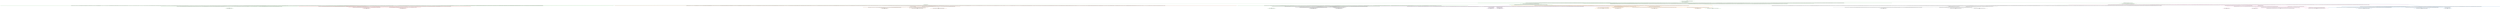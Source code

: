 digraph T {
	{
		rank=same
		69 [penwidth=3,colorscheme=set19,color=3,label="8266;8267;8268;8269;8270;8271;8272;8273;8274;8275_P\nP\n0% 13%"]
		65 [penwidth=3,colorscheme=set19,color=3,label="7025;7026;7027;7028;7029;7030;7031;7032;7033;7034_P\nP\n70% 0%"]
		63 [penwidth=3,colorscheme=set19,color=3,label="7095;7096;7097;7098;7099;7100;7101;7102;7103;7104;7175;7176;7177;7178;7179;7180;7181;7182;7183;7184_P\nP\n30% 87%"]
		60 [penwidth=3,colorscheme=set19,color=2,label="2471;2472;2473;2474;2475;2476;2477;2478;2479;2480;2521;2522;2523;2524;2525;2526;2527;2528;2529;2530_M1\nM1\n14%"]
		58 [penwidth=3,colorscheme=set19,color=2,label="2641;2642;2643;2644;2645;2646;2647;2648;2649;2650;2681;2682;2683;2684;2685;2686;2687;2688;2689;2690_M1\nM1\n25%"]
		56 [penwidth=3,colorscheme=set19,color=2,label="1841;1842;1843;1844;1845;1846;1847;1848;1849;1850_M1\nM1\n60%"]
		53 [penwidth=3,colorscheme=set19,color=8,label="4322;4323;4324;4325;4326;4327;4328;4329;4330;4331_M2\nM2\n29%"]
		50 [penwidth=3,colorscheme=set19,color=8,label="4852;4853;4854;4855;4856;4857;4858;4859;4860;4861_M2\nM2\n17%"]
		47 [penwidth=3,colorscheme=set19,color=8,label="4562;4563;4564;4565;4566;4567;4568;4569;4570;4571;4602;4603;4604;4605;4606;4607;4608;4609;4610;4611;4672;4673;4674;4675;4676;4677;4678;4679;4680;4681;4732;4733;4734;4735;4736;4737;4738;4739;4740;4741;4842;4843;4844;4845;4846;4847;4848;4849;4850;4851_M2\nM2\n12%"]
		45 [penwidth=3,colorscheme=set19,color=8,label="4402;4403;4404;4405;4406;4407;4408;4409;4410;4411;4592;4593;4594;4595;4596;4597;4598;4599;4600;4601;4662;4663;4664;4665;4666;4667;4668;4669;4670;4671_M2\nM2\n42%"]
		42 [penwidth=3,colorscheme=set19,color=9,label="6974;6975;6976;6977;6978;6979;6980;6981;6982;6983_M3\nM3\n42%"]
		40 [penwidth=3,colorscheme=set19,color=9,label="6243;6244;6245;6246;6247;6248;6249;6250;6251;6252;6303;6304;6305;6306;6307;6308;6309;6310;6311;6312_M3\nM3\n23%"]
		38 [penwidth=3,colorscheme=set19,color=9,label="6373;6374;6375;6376;6377;6378;6379;6380;6381;6382;6703;6704;6705;6706;6707;6708;6709;6710;6711;6712_M3\nM3\n35%"]
		35 [penwidth=3,colorscheme=set19,color=7,label="8286;8287;8288;8289;8290;8291;8292;8293;8294;8295_M4\nM4\n44%"]
		33 [penwidth=3,colorscheme=set19,color=7,label="8015;8016;8017;8018;8019;8020;8021;8022;8023;8024;8155;8156;8157;8158;8159;8160;8161;8162;8163;8164_M4\nM4\n43%"]
		31 [penwidth=3,colorscheme=set19,color=7,label="7925;7926;7927;7928;7929;7930;7931;7932;7933;7934;8085;8086;8087;8088;8089;8090;8091;8092;8093;8094_M4\nM4\n13%"]
		27 [penwidth=3,colorscheme=set19,color=5,label="7275;7276;7277;7278;7279;7280;7281;7282;7283;7284;7315;7316;7317;7318;7319;7320;7321;7322;7323;7324_M5\nM5\n34%"]
		25 [penwidth=3,colorscheme=set19,color=5,label="7565;7566;7567;7568;7569;7570;7571;7572;7573;7574_M5\nM5\n27%"]
		22 [penwidth=3,colorscheme=set19,color=5,label="7685;7686;7687;7688;7689;7690;7691;7692;7693;7694_M5\nM5\n13%"]
		20 [penwidth=3,colorscheme=set19,color=5,label="7535;7536;7537;7538;7539;7540;7541;7542;7543;7544_M5\nM5\n27%"]
		18 [penwidth=3,colorscheme=set19,color=4,label="8446;8447;8448;8449;8450;8451;8452;8453;8454;8455_M6\nM6\n16%"]
		16 [penwidth=3,colorscheme=set19,color=4,label="8556;8557;8558;8559;8560;8561;8562;8563;8564;8565_M6\nM6\n84%"]
		14 [penwidth=3,colorscheme=set19,color=1,label="9276;9277;9278;9279;9280;9281;9282;9283;9284;9285_M7\nM7\n46%"]
		12 [penwidth=3,colorscheme=set19,color=1,label="9266;9267;9268;9269;9270;9271;9272;9273;9274;9275_M7\nM7\n54%"]
		10 [penwidth=3,colorscheme=set19,color=10,label="9336;9337;9338;9339;9340;9341;9342;9343;9344;9345_M8\nM8\n40%"]
		8 [penwidth=3,colorscheme=set19,color=10,label="9126;9127;9128;9129;9130;9131;9132;9133;9134;9135_M8\nM8\n60%"]
	}
	75 [penwidth=3,colorscheme=set19,color=3,label="GL"]
	74 [penwidth=3,colorscheme=set19,color=3,label="0;1;2;3;4;5;6;7;8;9;10;11;12;13;14;15;16;17;18;19;20;21;22;23;24;25;26;27;28;29;30;31;32;33;34;35;36;37;38;39;40"]
	73 [penwidth=3,colorscheme=set19,color=3,label="41;42;43;44;45;46;47;48;49;50;81;82;83;84;85;86;87;88;89;90"]
	72 [penwidth=3,colorscheme=set19,color=3,label="101;102;103;104;105;106;107;108;109;110"]
	71 [penwidth=3,colorscheme=set19,color=3,label="151;152;153;154;155;156;157;158;159;160;191;192;193;194;195;196;197;198;199;200;231;232;233;234;235;236;237;238;239;240;261;262;263;264;265;266;267;268;269;270;301;302;303;304;305;306;307;308;309;310;571;572;573;574;575;576;577;578;579;580;661;662;663;664;665;666;667;668;669;670;711;712;713;714;715;716;717;718;719;720;741;742;743;744;745;746;747;748;749;750;801;802;803;804;805;806;807;808;809;810;841;842;843;844;845;846;847;848;849;850;911;912;913;914;915;916;917;918;919;920;1001;1002;1003;1004;1005;1006;1007;1008;1009;1010;1111;1112;1113;1114;1115;1116;1117;1118;1119;1120;1141;1142;1143;1144;1145;1146;1147;1148;1149;1150;1171;1172;1173;1174;1175;1176;1177;1178;1179;1180;1211;1212;1213;1214;1215;1216;1217;1218;1219;1220;1261;1262;1263;1264;1265;1266;1267;1268;1269;1270;1321;1322;1323;1324;1325;1326;1327;1328;1329;1330;1461;1462;1463;1464;1465;1466;1467;1468;1469;1470;1511;1512;1513;1514;1515;1516;1517;1518;1519;1520;1551;1552;1553;1554;1555;1556;1557;1558;1559;1560;1641;1642;1643;1644;1645;1646;1647;1648;1649;1650;1691;1692;1693;1694;1695;1696;1697;1698;1699;1700;1731;1732;1733;1734;1735;1736;1737;1738;1739;1740;1751;1752;1753;1754;1755;1756;1757;1758;1759;1760;1811;1812;1813;1814;1815;1816;1817;1818;1819;1820;1871;1872;1873;1874;1875;1876;1877;1878;1879;1880;1921;1922;1923;1924;1925;1926;1927;1928;1929;1930;2101;2102;2103;2104;2105;2106;2107;2108;2109;2110;2161;2162;2163;2164;2165;2166;2167;2168;2169;2170;2311;2312;2313;2314;2315;2316;2317;2318;2319;2320;2391;2392;2393;2394;2395;2396;2397;2398;2399;2400;2441;2442;2443;2444;2445;2446;2447;2448;2449;2450;2551;2552;2553;2554;2555;2556;2557;2558;2559;2560;2591;2592;2593;2594;2595;2596;2597;2598;2599;2600;2621;2622;2623;2624;2625;2626;2627;2628;2629;2630;2651;2652;2653;2654;2655;2656;2657;2658;2659;2660;2731;2732;2733;2734;2735;2736;2737;2738;2739;2740;2761;2762;2763;2764;2765;2766;2767;2768;2769;2770;2791;2792;2793;2794;2795;2796;2797;2798;2799;2800;2831;2832;2833;2834;2835;2836;2837;2838;2839;2840;2871;2872;2873;2874;2875;2876;2877;2878;2879;2880;2901;2902;2903;2904;2905;2906;2907;2908;2909;2910;2931;2932;2933;2934;2935;2936;2937;2938;2939;2940;2951;2952;2953;2954;2955;2956;2957;2958;2959;2960;3051;3052;3053;3054;3055;3056;3057;3058;3059;3060;3091;3092;3093;3094;3095;3096;3097;3098;3099;3100;3141;3142;3143;3144;3145;3146;3147;3148;3149;3150;3181;3182;3183;3184;3185;3186;3187;3188;3189;3190;3271;3272;3273;3274;3275;3276;3277;3278;3279;3280;3301;3302;3303;3304;3305;3306;3307;3308;3309;3310;3361;3362;3363;3364;3365;3366;3367;3368;3369;3370;3381;3382;3383;3384;3385;3386;3387;3388;3389;3390;3402;3403;3404;3405;3406;3407;3408;3409;3410;3411;3442;3443;3444;3445;3446;3447;3448;3449;3450;3451;3472;3473;3474;3475;3476;3477;3478;3479;3480;3481;3542;3543;3544;3545;3546;3547;3548;3549;3550;3551;3572;3573;3574;3575;3576;3577;3578;3579;3580;3581;3612;3613;3614;3615;3616;3617;3618;3619;3620;3621;3642;3643;3644;3645;3646;3647;3648;3649;3650;3651;3772;3773;3774;3775;3776;3777;3778;3779;3780;3781;3822;3823;3824;3825;3826;3827;3828;3829;3830;3831;3862;3863;3864;3865;3866;3867;3868;3869;3870;3871;3902;3903;3904;3905;3906;3907;3908;3909;3910;3911;3992;3993;3994;3995;3996;3997;3998;3999;4000;4001;4082;4083;4084;4085;4086;4087;4088;4089;4090;4091;4132;4133;4134;4135;4136;4137;4138;4139;4140;4141;4242;4243;4244;4245;4246;4247;4248;4249;4250;4251;4382;4383;4384;4385;4386;4387;4388;4389;4390;4391;4522;4523;4524;4525;4526;4527;4528;4529;4530;4531;4632;4633;4634;4635;4636;4637;4638;4639;4640;4641;4702;4703;4704;4705;4706;4707;4708;4709;4710;4711;4792;4793;4794;4795;4796;4797;4798;4799;4800;4801;4882;4883;4884;4885;4886;4887;4888;4889;4890;4891;4962;4963;4964;4965;4966;4967;4968;4969;4970;4971;5052;5053;5054;5055;5056;5057;5058;5059;5060;5061;5092;5093;5094;5095;5096;5097;5098;5099;5100;5101;5132;5133;5134;5135;5136;5137;5138;5139;5140;5141;5182;5183;5184;5185;5186;5187;5188;5189;5190;5191;5232;5233;5234;5235;5236;5237;5238;5239;5240;5241;5282;5283;5284;5285;5286;5287;5288;5289;5290;5291;5332;5333;5334;5335;5336;5337;5338;5339;5340;5341;5382;5383;5384;5385;5386;5387;5388;5389;5390;5391;5472;5473;5474;5475;5476;5477;5478;5479;5480;5481;5482;5513;5514;5515;5516;5517;5518;5519;5520;5521;5522;5643;5644;5645;5646;5647;5648;5649;5650;5651;5652;5683;5684;5685;5686;5687;5688;5689;5690;5691;5692"]
	70 [penwidth=3,colorscheme=set19,color=3,label="5793;5794;5795;5796;5797;5798;5799;5800;5801;5802;5893;5894;5895;5896;5897;5898;5899;5900;5901;5902;5983;5984;5985;5986;5987;5988;5989;5990;5991;5992;6153;6154;6155;6156;6157;6158;6159;6160;6161;6162;6473;6474;6475;6476;6477;6478;6479;6480;6481;6482;6563;6564;6565;6566;6567;6568;6569;6570;6571;6572;6813;6814;6815;6816;6817;6818;6819;6820;6821;6822;6883;6884;6885;6886;6887;6888;6889;6890;6891;6892;6964;6965;6966;6967;6968;6969;6970;6971;6972;6973;7105;7106;7107;7108;7109;7110;7111;7112;7113;7114;7195;7196;7197;7198;7199;7200;7201;7202;7203;7204;7335;7336;7337;7338;7339;7340;7341;7342;7343;7344;7645;7646;7647;7648;7649;7650;7651;7652;7653;7654;7715;7716;7717;7718;7719;7720;7721;7722;7723;7724;7765;7766;7767;7768;7769;7770;7771;7772;7773;7774;8075;8076;8077;8078;8079;8080;8081;8082;8083;8084;8135;8136;8137;8138;8139;8140;8141;8142;8143;8144;8195;8196;8197;8198;8199;8200;8201;8202;8203;8204;8205;8266;8267;8268;8269;8270;8271;8272;8273;8274;8275"]
	68 [penwidth=3,colorscheme=set19,color=3,label="121;122;123;124;125;126;127;128;129;130;221;222;223;224;225;226;227;228;229;230;251;252;253;254;255;256;257;258;259;260;291;292;293;294;295;296;297;298;299;300;351;352;353;354;355;356;357;358;359;360;401;402;403;404;405;406;407;408;409;410;431;432;433;434;435;436;437;438;439;440;461;462;463;464;465;466;467;468;469;470;501;502;503;504;505;506;507;508;509;510;531;532;533;534;535;536;537;538;539;540;561;562;563;564;565;566;567;568;569;570;591;592;593;594;595;596;597;598;599;600;651;652;653;654;655;656;657;658;659;660;681;682;683;684;685;686;687;688;689;690;791;792;793;794;795;796;797;798;799;800;831;832;833;834;835;836;837;838;839;840;901;902;903;904;905;906;907;908;909;910;941;942;943;944;945;946;947;948;949;950;971;972;973;974;975;976;977;978;979;980;991;992;993;994;995;996;997;998;999;1000;1051;1052;1053;1054;1055;1056;1057;1058;1059;1060;1101;1102;1103;1104;1105;1106;1107;1108;1109;1110;1131;1132;1133;1134;1135;1136;1137;1138;1139;1140;1251;1252;1253;1254;1255;1256;1257;1258;1259;1260;1371;1372;1373;1374;1375;1376;1377;1378;1379;1380;1411;1412;1413;1414;1415;1416;1417;1418;1419;1420;1451;1452;1453;1454;1455;1456;1457;1458;1459;1460;1501;1502;1503;1504;1505;1506;1507;1508;1509;1510;1541;1542;1543;1544;1545;1546;1547;1548;1549;1550;1571;1572;1573;1574;1575;1576;1577;1578;1579;1580;1611;1612;1613;1614;1615;1616;1617;1618;1619;1620;1631;1632;1633;1634;1635;1636;1637;1638;1639;1640;1701;1702;1703;1704;1705;1706;1707;1708;1709;1710;1781;1782;1783;1784;1785;1786;1787;1788;1789;1790;1901;1902;1903;1904;1905;1906;1907;1908;1909;1910;1941;1942;1943;1944;1945;1946;1947;1948;1949;1950;1991;1992;1993;1994;1995;1996;1997;1998;1999;2000;2041;2042;2043;2044;2045;2046;2047;2048;2049;2050;2111;2112;2113;2114;2115;2116;2117;2118;2119;2120;2251;2252;2253;2254;2255;2256;2257;2258;2259;2260;2411;2412;2413;2414;2415;2416;2417;2418;2419;2420;2451;2452;2453;2454;2455;2456;2457;2458;2459;2460;2571;2572;2573;2574;2575;2576;2577;2578;2579;2580;2631;2632;2633;2634;2635;2636;2637;2638;2639;2640;2671;2672;2673;2674;2675;2676;2677;2678;2679;2680;2711;2712;2713;2714;2715;2716;2717;2718;2719;2720;2741;2742;2743;2744;2745;2746;2747;2748;2749;2750;2751;2752;2753;2754;2755;2756;2757;2758;2759;2760;2811;2812;2813;2814;2815;2816;2817;2818;2819;2820;2851;2852;2853;2854;2855;2856;2857;2858;2859;2860;2881;2882;2883;2884;2885;2886;2887;2888;2889;2890;2921;2922;2923;2924;2925;2926;2927;2928;2929;2930;2971;2972;2973;2974;2975;2976;2977;2978;2979;2980;3031;3032;3033;3034;3035;3036;3037;3038;3039;3040;3041;3042;3043;3044;3045;3046;3047;3048;3049;3050;3081;3082;3083;3084;3085;3086;3087;3088;3089;3090;3131;3132;3133;3134;3135;3136;3137;3138;3139;3140;3261;3262;3263;3264;3265;3266;3267;3268;3269;3270;3291;3292;3293;3294;3295;3296;3297;3298;3299;3300;3351;3352;3353;3354;3355;3356;3357;3358;3359;3360;3371;3372;3373;3374;3375;3376;3377;3378;3379;3380;3391;3392;3393;3394;3395;3396;3397;3398;3399;3400;3401"]
	67 [penwidth=3,colorscheme=set19,color=3,label="3492;3493;3494;3495;3496;3497;3498;3499;3500;3501;3562;3563;3564;3565;3566;3567;3568;3569;3570;3571;3592;3593;3594;3595;3596;3597;3598;3599;3600;3601"]
	66 [penwidth=3,colorscheme=set19,color=3,label="3702;3703;3704;3705;3706;3707;3708;3709;3710;3711;3732;3733;3734;3735;3736;3737;3738;3739;3740;3741;3792;3793;3794;3795;3796;3797;3798;3799;3800;3801;3852;3853;3854;3855;3856;3857;3858;3859;3860;3861;3972;3973;3974;3975;3976;3977;3978;3979;3980;3981;4092;4093;4094;4095;4096;4097;4098;4099;4100;4101;4142;4143;4144;4145;4146;4147;4148;4149;4150;4151;4272;4273;4274;4275;4276;4277;4278;4279;4280;4281;4342;4343;4344;4345;4346;4347;4348;4349;4350;4351;4392;4393;4394;4395;4396;4397;4398;4399;4400;4401;4462;4463;4464;4465;4466;4467;4468;4469;4470;4471;4532;4533;4534;4535;4536;4537;4538;4539;4540;4541;4812;4813;4814;4815;4816;4817;4818;4819;4820;4821;4902;4903;4904;4905;4906;4907;4908;4909;4910;4911;5112;5113;5114;5115;5116;5117;5118;5119;5120;5121;5152;5153;5154;5155;5156;5157;5158;5159;5160;5161;5202;5203;5204;5205;5206;5207;5208;5209;5210;5211;5262;5263;5264;5265;5266;5267;5268;5269;5270;5271;5352;5353;5354;5355;5356;5357;5358;5359;5360;5361;5412;5413;5414;5415;5416;5417;5418;5419;5420;5421;5623;5624;5625;5626;5627;5628;5629;5630;5631;5632;5673;5674;5675;5676;5677;5678;5679;5680;5681;5682;5763;5764;5765;5766;5767;5768;5769;5770;5771;5772;5843;5844;5845;5846;5847;5848;5849;5850;5851;5852;6043;6044;6045;6046;6047;6048;6049;6050;6051;6052;6453;6454;6455;6456;6457;6458;6459;6460;6461;6462;6553;6554;6555;6556;6557;6558;6559;6560;6561;6562;6743;6744;6745;6746;6747;6748;6749;6750;6751;6752;6793;6794;6795;6796;6797;6798;6799;6800;6801;6802;6863;6864;6865;6866;6867;6868;6869;6870;6871;6872;6943;6944;6945;6946;6947;6948;6949;6950;6951;6952;6953;7025;7026;7027;7028;7029;7030;7031;7032;7033;7034"]
	64 [penwidth=3,colorscheme=set19,color=3,label="3552;3553;3554;3555;3556;3557;3558;3559;3560;3561;3692;3693;3694;3695;3696;3697;3698;3699;3700;3701;3722;3723;3724;3725;3726;3727;3728;3729;3730;3731;3842;3843;3844;3845;3846;3847;3848;3849;3850;3851;3922;3923;3924;3925;3926;3927;3928;3929;3930;3931;4192;4193;4194;4195;4196;4197;4198;4199;4200;4201;4262;4263;4264;4265;4266;4267;4268;4269;4270;4271;4452;4453;4454;4455;4456;4457;4458;4459;4460;4461;4582;4583;4584;4585;4586;4587;4588;4589;4590;4591;4642;4643;4644;4645;4646;4647;4648;4649;4650;4651;4722;4723;4724;4725;4726;4727;4728;4729;4730;4731;4892;4893;4894;4895;4896;4897;4898;4899;4900;4901;4982;4983;4984;4985;4986;4987;4988;4989;4990;4991;5102;5103;5104;5105;5106;5107;5108;5109;5110;5111;5252;5253;5254;5255;5256;5257;5258;5259;5260;5261;5292;5293;5294;5295;5296;5297;5298;5299;5300;5301;5342;5343;5344;5345;5346;5347;5348;5349;5350;5351;5432;5433;5434;5435;5436;5437;5438;5439;5440;5441;5452;5453;5454;5455;5456;5457;5458;5459;5460;5461;5493;5494;5495;5496;5497;5498;5499;5500;5501;5502;5563;5564;5565;5566;5567;5568;5569;5570;5571;5572;5603;5604;5605;5606;5607;5608;5609;5610;5611;5612;5783;5784;5785;5786;5787;5788;5789;5790;5791;5792;5943;5944;5945;5946;5947;5948;5949;5950;5951;5952;6073;6074;6075;6076;6077;6078;6079;6080;6081;6082;6273;6274;6275;6276;6277;6278;6279;6280;6281;6282;6533;6534;6535;6536;6537;6538;6539;6540;6541;6542;6683;6684;6685;6686;6687;6688;6689;6690;6691;6692;6873;6874;6875;6876;6877;6878;6879;6880;6881;6882;7014;7015;7016;7017;7018;7019;7020;7021;7022;7023;7024;7095;7096;7097;7098;7099;7100;7101;7102;7103;7104;7175;7176;7177;7178;7179;7180;7181;7182;7183;7184"]
	62 [penwidth=3,colorscheme=set19,color=3,label="51;52;53;54;55;56;57;58;59;60;61;62;63;64;65;66;67;68;69;70;71;72;73;74;75;76;77;78;79;80"]
	61 [penwidth=3,colorscheme=set19,color=2,label="1711;1712;1713;1714;1715;1716;1717;1718;1719;1720;1771;1772;1773;1774;1775;1776;1777;1778;1779;1780;1801;1802;1803;1804;1805;1806;1807;1808;1809;1810;1861;1862;1863;1864;1865;1866;1867;1868;1869;1870;2071;2072;2073;2074;2075;2076;2077;2078;2079;2080;2191;2192;2193;2194;2195;2196;2197;2198;2199;2200;2361;2362;2363;2364;2365;2366;2367;2368;2369;2370;2421;2422;2423;2424;2425;2426;2427;2428;2429;2430;2471;2472;2473;2474;2475;2476;2477;2478;2479;2480;2521;2522;2523;2524;2525;2526;2527;2528;2529;2530"]
	59 [penwidth=3,colorscheme=set19,color=2,label="1741;1742;1743;1744;1745;1746;1747;1748;1749;1750;1791;1792;1793;1794;1795;1796;1797;1798;1799;1800;2061;2062;2063;2064;2065;2066;2067;2068;2069;2070;2171;2172;2173;2174;2175;2176;2177;2178;2179;2180;2641;2642;2643;2644;2645;2646;2647;2648;2649;2650;2681;2682;2683;2684;2685;2686;2687;2688;2689;2690"]
	57 [penwidth=3,colorscheme=set19,color=2,label="1841;1842;1843;1844;1845;1846;1847;1848;1849;1850"]
	55 [penwidth=3,colorscheme=set19,color=3,label="111;112;113;114;115;116;117;118;119;120;181;182;183;184;185;186;187;188;189;190;241;242;243;244;245;246;247;248;249;250"]
	54 [penwidth=3,colorscheme=set19,color=8,label="3892;3893;3894;3895;3896;3897;3898;3899;3900;3901;3942;3943;3944;3945;3946;3947;3948;3949;3950;3951;4062;4063;4064;4065;4066;4067;4068;4069;4070;4071;4122;4123;4124;4125;4126;4127;4128;4129;4130;4131;4322;4323;4324;4325;4326;4327;4328;4329;4330;4331"]
	52 [penwidth=3,colorscheme=set19,color=8,label="3932;3933;3934;3935;3936;3937;3938;3939;3940;3941"]
	51 [penwidth=3,colorscheme=set19,color=8,label="4052;4053;4054;4055;4056;4057;4058;4059;4060;4061;4112;4113;4114;4115;4116;4117;4118;4119;4120;4121;4222;4223;4224;4225;4226;4227;4228;4229;4230;4231;4312;4313;4314;4315;4316;4317;4318;4319;4320;4321;4372;4373;4374;4375;4376;4377;4378;4379;4380;4381;4432;4433;4434;4435;4436;4437;4438;4439;4440;4441;4682;4683;4684;4685;4686;4687;4688;4689;4690;4691;4852;4853;4854;4855;4856;4857;4858;4859;4860;4861"]
	49 [penwidth=3,colorscheme=set19,color=8,label="4162;4163;4164;4165;4166;4167;4168;4169;4170;4171;4202;4203;4204;4205;4206;4207;4208;4209;4210;4211;4282;4283;4284;4285;4286;4287;4288;4289;4290;4291"]
	48 [penwidth=3,colorscheme=set19,color=8,label="4352;4353;4354;4355;4356;4357;4358;4359;4360;4361;4482;4483;4484;4485;4486;4487;4488;4489;4490;4491;4562;4563;4564;4565;4566;4567;4568;4569;4570;4571;4602;4603;4604;4605;4606;4607;4608;4609;4610;4611;4672;4673;4674;4675;4676;4677;4678;4679;4680;4681;4732;4733;4734;4735;4736;4737;4738;4739;4740;4741;4842;4843;4844;4845;4846;4847;4848;4849;4850;4851"]
	46 [penwidth=3,colorscheme=set19,color=8,label="4402;4403;4404;4405;4406;4407;4408;4409;4410;4411;4592;4593;4594;4595;4596;4597;4598;4599;4600;4601;4662;4663;4664;4665;4666;4667;4668;4669;4670;4671"]
	44 [penwidth=3,colorscheme=set19,color=9,label="5653;5654;5655;5656;5657;5658;5659;5660;5661;5662;5703;5704;5705;5706;5707;5708;5709;5710;5711;5712"]
	43 [penwidth=3,colorscheme=set19,color=9,label="5733;5734;5735;5736;5737;5738;5739;5740;5741;5742;5813;5814;5815;5816;5817;5818;5819;5820;5821;5822;5883;5884;5885;5886;5887;5888;5889;5890;5891;5892;5923;5924;5925;5926;5927;5928;5929;5930;5931;5932;6013;6014;6015;6016;6017;6018;6019;6020;6021;6022;6133;6134;6135;6136;6137;6138;6139;6140;6141;6142;6193;6194;6195;6196;6197;6198;6199;6200;6201;6202;6323;6324;6325;6326;6327;6328;6329;6330;6331;6332;6423;6424;6425;6426;6427;6428;6429;6430;6431;6432;6523;6524;6525;6526;6527;6528;6529;6530;6531;6532;6773;6774;6775;6776;6777;6778;6779;6780;6781;6782;6823;6824;6825;6826;6827;6828;6829;6830;6831;6832;6893;6894;6895;6896;6897;6898;6899;6900;6901;6902;6974;6975;6976;6977;6978;6979;6980;6981;6982;6983"]
	41 [penwidth=3,colorscheme=set19,color=9,label="5803;5804;5805;5806;5807;5808;5809;5810;5811;5812;5863;5864;5865;5866;5867;5868;5869;5870;5871;5872;5903;5904;5905;5906;5907;5908;5909;5910;5911;5912;5993;5994;5995;5996;5997;5998;5999;6000;6001;6002;6243;6244;6245;6246;6247;6248;6249;6250;6251;6252;6303;6304;6305;6306;6307;6308;6309;6310;6311;6312"]
	39 [penwidth=3,colorscheme=set19,color=9,label="5693;5694;5695;5696;5697;5698;5699;5700;5701;5702;6103;6104;6105;6106;6107;6108;6109;6110;6111;6112;6163;6164;6165;6166;6167;6168;6169;6170;6171;6172;6373;6374;6375;6376;6377;6378;6379;6380;6381;6382;6703;6704;6705;6706;6707;6708;6709;6710;6711;6712"]
	37 [penwidth=3,colorscheme=set19,color=7,label="7515;7516;7517;7518;7519;7520;7521;7522;7523;7524"]
	36 [penwidth=3,colorscheme=set19,color=7,label="7665;7666;7667;7668;7669;7670;7671;7672;7673;7674;7795;7796;7797;7798;7799;7800;7801;7802;7803;7804;8035;8036;8037;8038;8039;8040;8041;8042;8043;8044;8175;8176;8177;8178;8179;8180;8181;8182;8183;8184;8216;8217;8218;8219;8220;8221;8222;8223;8224;8225;8286;8287;8288;8289;8290;8291;8292;8293;8294;8295"]
	34 [penwidth=3,colorscheme=set19,color=7,label="7865;7866;7867;7868;7869;7870;7871;7872;7873;7874;8015;8016;8017;8018;8019;8020;8021;8022;8023;8024;8155;8156;8157;8158;8159;8160;8161;8162;8163;8164"]
	32 [penwidth=3,colorscheme=set19,color=7,label="7585;7586;7587;7588;7589;7590;7591;7592;7593;7594;7655;7656;7657;7658;7659;7660;7661;7662;7663;7664;7725;7726;7727;7728;7729;7730;7731;7732;7733;7734;7775;7776;7777;7778;7779;7780;7781;7782;7783;7784;7925;7926;7927;7928;7929;7930;7931;7932;7933;7934;8085;8086;8087;8088;8089;8090;8091;8092;8093;8094"]
	30 [penwidth=3,colorscheme=set19,color=3,label="3632;3633;3634;3635;3636;3637;3638;3639;3640;3641;3742;3743;3744;3745;3746;3747;3748;3749;3750;3751;3802;3803;3804;3805;3806;3807;3808;3809;3810;3811;3882;3883;3884;3885;3886;3887;3888;3889;3890;3891;3982;3983;3984;3985;3986;3987;3988;3989;3990;3991;4022;4023;4024;4025;4026;4027;4028;4029;4030;4031"]
	29 [penwidth=3,colorscheme=set19,color=5,label="6843;6844;6845;6846;6847;6848;6849;6850;6851;6852;6923;6924;6925;6926;6927;6928;6929;6930;6931;6932;6994;6995;6996;6997;6998;6999;7000;7001;7002;7003;7065;7066;7067;7068;7069;7070;7071;7072;7073;7074"]
	28 [penwidth=3,colorscheme=set19,color=5,label="7275;7276;7277;7278;7279;7280;7281;7282;7283;7284;7315;7316;7317;7318;7319;7320;7321;7322;7323;7324"]
	26 [penwidth=3,colorscheme=set19,color=5,label="7395;7396;7397;7398;7399;7400;7401;7402;7403;7404;7565;7566;7567;7568;7569;7570;7571;7572;7573;7574"]
	24 [penwidth=3,colorscheme=set19,color=5,label="6913;6914;6915;6916;6917;6918;6919;6920;6921;6922;6984;6985;6986;6987;6988;6989;6990;6991;6992;6993"]
	23 [penwidth=3,colorscheme=set19,color=5,label="7045;7046;7047;7048;7049;7050;7051;7052;7053;7054;7125;7126;7127;7128;7129;7130;7131;7132;7133;7134;7285;7286;7287;7288;7289;7290;7291;7292;7293;7294;7365;7366;7367;7368;7369;7370;7371;7372;7373;7374;7495;7496;7497;7498;7499;7500;7501;7502;7503;7504;7545;7546;7547;7548;7549;7550;7551;7552;7553;7554;7595;7596;7597;7598;7599;7600;7601;7602;7603;7604;7685;7686;7687;7688;7689;7690;7691;7692;7693;7694"]
	21 [penwidth=3,colorscheme=set19,color=5,label="7245;7246;7247;7248;7249;7250;7251;7252;7253;7254;7355;7356;7357;7358;7359;7360;7361;7362;7363;7364;7445;7446;7447;7448;7449;7450;7451;7452;7453;7454;7535;7536;7537;7538;7539;7540;7541;7542;7543;7544"]
	19 [penwidth=3,colorscheme=set19,color=4,label="8446;8447;8448;8449;8450;8451;8452;8453;8454;8455"]
	17 [penwidth=3,colorscheme=set19,color=4,label="8556;8557;8558;8559;8560;8561;8562;8563;8564;8565"]
	15 [penwidth=3,colorscheme=set19,color=1,label="8836;8837;8838;8839;8840;8841;8842;8843;8844;8845;8886;8887;8888;8889;8890;8891;8892;8893;8894;8895;8986;8987;8988;8989;8990;8991;8992;8993;8994;8995;9176;9177;9178;9179;9180;9181;9182;9183;9184;9185;9276;9277;9278;9279;9280;9281;9282;9283;9284;9285"]
	13 [penwidth=3,colorscheme=set19,color=1,label="8876;8877;8878;8879;8880;8881;8882;8883;8884;8885;8976;8977;8978;8979;8980;8981;8982;8983;8984;8985;9096;9097;9098;9099;9100;9101;9102;9103;9104;9105;9166;9167;9168;9169;9170;9171;9172;9173;9174;9175;9266;9267;9268;9269;9270;9271;9272;9273;9274;9275"]
	11 [penwidth=3,colorscheme=set19,color=10,label="8926;8927;8928;8929;8930;8931;8932;8933;8934;8935;9036;9037;9038;9039;9040;9041;9042;9043;9044;9045;9136;9137;9138;9139;9140;9141;9142;9143;9144;9145;9236;9237;9238;9239;9240;9241;9242;9243;9244;9245;9336;9337;9338;9339;9340;9341;9342;9343;9344;9345"]
	9 [penwidth=3,colorscheme=set19,color=10,label="9026;9027;9028;9029;9030;9031;9032;9033;9034;9035;9126;9127;9128;9129;9130;9131;9132;9133;9134;9135"]
	7 [penwidth=3,colorscheme=set19,color=10,label="7325;7326;7327;7328;7329;7330;7331;7332;7333;7334;7415;7416;7417;7418;7419;7420;7421;7422;7423;7424;7575;7576;7577;7578;7579;7580;7581;7582;7583;7584;7635;7636;7637;7638;7639;7640;7641;7642;7643;7644;7695;7696;7697;7698;7699;7700;7701;7702;7703;7704;7835;7836;7837;7838;7839;7840;7841;7842;7843;7844;8065;8066;8067;8068;8069;8070;8071;8072;8073;8074;8125;8126;8127;8128;8129;8130;8131;8132;8133;8134;8256;8257;8258;8259;8260;8261;8262;8263;8264;8265;8306;8307;8308;8309;8310;8311;8312;8313;8314;8315;8416;8417;8418;8419;8420;8421;8422;8423;8424;8425;8466;8467;8468;8469;8470;8471;8472;8473;8474;8475;8526;8527;8528;8529;8530;8531;8532;8533;8534;8535;8596;8597;8598;8599;8600;8601;8602;8603;8604;8605;8656;8657;8658;8659;8660;8661;8662;8663;8664;8665"]
	6 [penwidth=3,colorscheme=set19,color=1,label="5973;5974;5975;5976;5977;5978;5979;5980;5981;5982;6053;6054;6055;6056;6057;6058;6059;6060;6061;6062;6213;6214;6215;6216;6217;6218;6219;6220;6221;6222;6353;6354;6355;6356;6357;6358;6359;6360;6361;6362;6463;6464;6465;6466;6467;6468;6469;6470;6471;6472;6633;6634;6635;6636;6637;6638;6639;6640;6641;6642;6763;6764;6765;6766;6767;6768;6769;6770;6771;6772;6803;6804;6805;6806;6807;6808;6809;6810;6811;6812;6954;6955;6956;6957;6958;6959;6960;6961;6962;6963;7185;7186;7187;7188;7189;7190;7191;7192;7193;7194;7225;7226;7227;7228;7229;7230;7231;7232;7233;7234;7425;7426;7427;7428;7429;7430;7431;7432;7433;7434;7505;7506;7507;7508;7509;7510;7511;7512;7513;7514;7705;7706;7707;7708;7709;7710;7711;7712;7713;7714;7755;7756;7757;7758;7759;7760;7761;7762;7763;7764;7845;7846;7847;7848;7849;7850;7851;7852;7853;7854;7915;7916;7917;7918;7919;7920;7921;7922;7923;7924;7995;7996;7997;7998;7999;8000;8001;8002;8003;8004;8185;8186;8187;8188;8189;8190;8191;8192;8193;8194;8406;8407;8408;8409;8410;8411;8412;8413;8414;8415;8456;8457;8458;8459;8460;8461;8462;8463;8464;8465;8576;8577;8578;8579;8580;8581;8582;8583;8584;8585;8706;8707;8708;8709;8710;8711;8712;8713;8714;8715;8746;8747;8748;8749;8750;8751;8752;8753;8754;8755"]
	5 [penwidth=3,colorscheme=set19,color=4,label="4042;4043;4044;4045;4046;4047;4048;4049;4050;4051;4102;4103;4104;4105;4106;4107;4108;4109;4110;4111;4552;4553;4554;4555;4556;4557;4558;4559;4560;4561;4832;4833;4834;4835;4836;4837;4838;4839;4840;4841;4912;4913;4914;4915;4916;4917;4918;4919;4920;4921;5082;5083;5084;5085;5086;5087;5088;5089;5090;5091;5162;5163;5164;5165;5166;5167;5168;5169;5170;5171;5272;5273;5274;5275;5276;5277;5278;5279;5280;5281;5322;5323;5324;5325;5326;5327;5328;5329;5330;5331;5372;5373;5374;5375;5376;5377;5378;5379;5380;5381;5462;5463;5464;5465;5466;5467;5468;5469;5470;5471;5553;5554;5555;5556;5557;5558;5559;5560;5561;5562;5633;5634;5635;5636;5637;5638;5639;5640;5641;5642;5773;5774;5775;5776;5777;5778;5779;5780;5781;5782;5853;5854;5855;5856;5857;5858;5859;5860;5861;5862;5953;5954;5955;5956;5957;5958;5959;5960;5961;5962;6023;6024;6025;6026;6027;6028;6029;6030;6031;6032;6083;6084;6085;6086;6087;6088;6089;6090;6091;6092;6203;6204;6205;6206;6207;6208;6209;6210;6211;6212;6283;6284;6285;6286;6287;6288;6289;6290;6291;6292;6333;6334;6335;6336;6337;6338;6339;6340;6341;6342;6853;6854;6855;6856;6857;6858;6859;6860;6861;6862;6933;6934;6935;6936;6937;6938;6939;6940;6941;6942;7004;7005;7006;7007;7008;7009;7010;7011;7012;7013;7075;7076;7077;7078;7079;7080;7081;7082;7083;7084;7625;7626;7627;7628;7629;7630;7631;7632;7633;7634;7825;7826;7827;7828;7829;7830;7831;7832;7833;7834;7905;7906;7907;7908;7909;7910;7911;7912;7913;7914;7985;7986;7987;7988;7989;7990;7991;7992;7993;7994;8246;8247;8248;8249;8250;8251;8252;8253;8254;8255;8296;8297;8298;8299;8300;8301;8302;8303;8304;8305;8346;8347;8348;8349;8350;8351;8352;8353;8354;8355"]
	4 [penwidth=3,colorscheme=set19,color=5,label="4152;4153;4154;4155;4156;4157;4158;4159;4160;4161;4472;4473;4474;4475;4476;4477;4478;4479;4480;4481;4542;4543;4544;4545;4546;4547;4548;4549;4550;4551;4652;4653;4654;4655;4656;4657;4658;4659;4660;4661;4822;4823;4824;4825;4826;4827;4828;4829;4830;4831;4992;4993;4994;4995;4996;4997;4998;4999;5000;5001;5032;5033;5034;5035;5036;5037;5038;5039;5040;5041;5072;5073;5074;5075;5076;5077;5078;5079;5080;5081;5212;5213;5214;5215;5216;5217;5218;5219;5220;5221;5312;5313;5314;5315;5316;5317;5318;5319;5320;5321;5362;5363;5364;5365;5366;5367;5368;5369;5370;5371;5422;5423;5424;5425;5426;5427;5428;5429;5430;5431;5503;5504;5505;5506;5507;5508;5509;5510;5511;5512;5543;5544;5545;5546;5547;5548;5549;5550;5551;5552;5593;5594;5595;5596;5597;5598;5599;5600;5601;5602;5663;5664;5665;5666;5667;5668;5669;5670;5671;5672;5723;5724;5725;5726;5727;5728;5729;5730;5731;5732;5753;5754;5755;5756;5757;5758;5759;5760;5761;5762;5833;5834;5835;5836;5837;5838;5839;5840;5841;5842;5963;5964;5965;5966;5967;5968;5969;5970;5971;5972;6033;6034;6035;6036;6037;6038;6039;6040;6041;6042;6093;6094;6095;6096;6097;6098;6099;6100;6101;6102;6343;6344;6345;6346;6347;6348;6349;6350;6351;6352;6443;6444;6445;6446;6447;6448;6449;6450;6451;6452;6543;6544;6545;6546;6547;6548;6549;6550;6551;6552;6623;6624;6625;6626;6627;6628;6629;6630;6631;6632;6693;6694;6695;6696;6697;6698;6699;6700;6701;6702;6753;6754;6755;6756;6757;6758;6759;6760;6761;6762"]
	3 [penwidth=3,colorscheme=set19,color=7,label="131;132;133;134;135;136;137;138;139;140;171;172;173;174;175;176;177;178;179;180;201;202;203;204;205;206;207;208;209;210;271;272;273;274;275;276;277;278;279;280;321;322;323;324;325;326;327;328;329;330;361;362;363;364;365;366;367;368;369;370;411;412;413;414;415;416;417;418;419;420;471;472;473;474;475;476;477;478;479;480;541;542;543;544;545;546;547;548;549;550;601;602;603;604;605;606;607;608;609;610;691;692;693;694;695;696;697;698;699;700;751;752;753;754;755;756;757;758;759;760;861;862;863;864;865;866;867;868;869;870;921;922;923;924;925;926;927;928;929;930;951;952;953;954;955;956;957;958;959;960;1011;1012;1013;1014;1015;1016;1017;1018;1019;1020;1061;1062;1063;1064;1065;1066;1067;1068;1069;1070;1221;1222;1223;1224;1225;1226;1227;1228;1229;1230;1291;1292;1293;1294;1295;1296;1297;1298;1299;1300;1331;1332;1333;1334;1335;1336;1337;1338;1339;1340;1421;1422;1423;1424;1425;1426;1427;1428;1429;1430;1471;1472;1473;1474;1475;1476;1477;1478;1479;1480;1521;1522;1523;1524;1525;1526;1527;1528;1529;1530;1561;1562;1563;1564;1565;1566;1567;1568;1569;1570;1651;1652;1653;1654;1655;1656;1657;1658;1659;1660;1681;1682;1683;1684;1685;1686;1687;1688;1689;1690;1761;1762;1763;1764;1765;1766;1767;1768;1769;1770;1831;1832;1833;1834;1835;1836;1837;1838;1839;1840;1891;1892;1893;1894;1895;1896;1897;1898;1899;1900;1981;1982;1983;1984;1985;1986;1987;1988;1989;1990;2331;2332;2333;2334;2335;2336;2337;2338;2339;2340;2511;2512;2513;2514;2515;2516;2517;2518;2519;2520;2781;2782;2783;2784;2785;2786;2787;2788;2789;2790;2961;2962;2963;2964;2965;2966;2967;2968;2969;2970;2991;2992;2993;2994;2995;2996;2997;2998;2999;3000;3001;3002;3003;3004;3005;3006;3007;3008;3009;3010;3071;3072;3073;3074;3075;3076;3077;3078;3079;3080;3121;3122;3123;3124;3125;3126;3127;3128;3129;3130;3171;3172;3173;3174;3175;3176;3177;3178;3179;3180;3211;3212;3213;3214;3215;3216;3217;3218;3219;3220;3251;3252;3253;3254;3255;3256;3257;3258;3259;3260;3281;3282;3283;3284;3285;3286;3287;3288;3289;3290;3311;3312;3313;3314;3315;3316;3317;3318;3319;3320;3341;3342;3343;3344;3345;3346;3347;3348;3349;3350;3432;3433;3434;3435;3436;3437;3438;3439;3440;3441;3462;3463;3464;3465;3466;3467;3468;3469;3470;3471;3532;3533;3534;3535;3536;3537;3538;3539;3540;3541;3582;3583;3584;3585;3586;3587;3588;3589;3590;3591;3662;3663;3664;3665;3666;3667;3668;3669;3670;3671;3682;3683;3684;3685;3686;3687;3688;3689;3690;3691;3762;3763;3764;3765;3766;3767;3768;3769;3770;3771;3782;3783;3784;3785;3786;3787;3788;3789;3790;3791;3872;3873;3874;3875;3876;3877;3878;3879;3880;3881;3912;3913;3914;3915;3916;3917;3918;3919;3920;3921;3962;3963;3964;3965;3966;3967;3968;3969;3970;3971;4012;4013;4014;4015;4016;4017;4018;4019;4020;4021;4032;4033;4034;4035;4036;4037;4038;4039;4040;4041;4072;4073;4074;4075;4076;4077;4078;4079;4080;4081;4182;4183;4184;4185;4186;4187;4188;4189;4190;4191;4232;4233;4234;4235;4236;4237;4238;4239;4240;4241;4572;4573;4574;4575;4576;4577;4578;4579;4580;4581;4712;4713;4714;4715;4716;4717;4718;4719;4720;4721;4802;4803;4804;4805;4806;4807;4808;4809;4810;4811;4972;4973;4974;4975;4976;4977;4978;4979;4980;4981;5022;5023;5024;5025;5026;5027;5028;5029;5030;5031;5062;5063;5064;5065;5066;5067;5068;5069;5070;5071;5142;5143;5144;5145;5146;5147;5148;5149;5150;5151;5192;5193;5194;5195;5196;5197;5198;5199;5200;5201;5242;5243;5244;5245;5246;5247;5248;5249;5250;5251;5392;5393;5394;5395;5396;5397;5398;5399;5400;5401;5442;5443;5444;5445;5446;5447;5448;5449;5450;5451;5533;5534;5535;5536;5537;5538;5539;5540;5541;5542;5583;5584;5585;5586;5587;5588;5589;5590;5591;5592;5613;5614;5615;5616;5617;5618;5619;5620;5621;5622;5713;5714;5715;5716;5717;5718;5719;5720;5721;5722;5743;5744;5745;5746;5747;5748;5749;5750;5751;5752;5823;5824;5825;5826;5827;5828;5829;5830;5831;5832;5933;5934;5935;5936;5937;5938;5939;5940;5941;5942;6063;6064;6065;6066;6067;6068;6069;6070;6071;6072;6143;6144;6145;6146;6147;6148;6149;6150;6151;6152;6263;6264;6265;6266;6267;6268;6269;6270;6271;6272;6433;6434;6435;6436;6437;6438;6439;6440;6441;6442;6783;6784;6785;6786;6787;6788;6789;6790;6791;6792;6833;6834;6835;6836;6837;6838;6839;6840;6841;6842;6903;6904;6905;6906;6907;6908;6909;6910;6911;6912;7035;7036;7037;7038;7039;7040;7041;7042;7043;7044;7115;7116;7117;7118;7119;7120;7121;7122;7123;7124;7235;7236;7237;7238;7239;7240;7241;7242;7243;7244;7345;7346;7347;7348;7349;7350;7351;7352;7353;7354;7435;7436;7437;7438;7439;7440;7441;7442;7443;7444"]
	2 [penwidth=3,colorscheme=set19,color=9,label="331;332;333;334;335;336;337;338;339;340;381;382;383;384;385;386;387;388;389;390;421;422;423;424;425;426;427;428;429;430;491;492;493;494;495;496;497;498;499;500;551;552;553;554;555;556;557;558;559;560;611;612;613;614;615;616;617;618;619;620;641;642;643;644;645;646;647;648;649;650;671;672;673;674;675;676;677;678;679;680;731;732;733;734;735;736;737;738;739;740;851;852;853;854;855;856;857;858;859;860;881;882;883;884;885;886;887;888;889;890;1031;1032;1033;1034;1035;1036;1037;1038;1039;1040;1081;1082;1083;1084;1085;1086;1087;1088;1089;1090;1161;1162;1163;1164;1165;1166;1167;1168;1169;1170;1181;1182;1183;1184;1185;1186;1187;1188;1189;1190;1231;1232;1233;1234;1235;1236;1237;1238;1239;1240;1281;1282;1283;1284;1285;1286;1287;1288;1289;1290;1301;1302;1303;1304;1305;1306;1307;1308;1309;1310;1351;1352;1353;1354;1355;1356;1357;1358;1359;1360;1391;1392;1393;1394;1395;1396;1397;1398;1399;1400;1441;1442;1443;1444;1445;1446;1447;1448;1449;1450;1491;1492;1493;1494;1495;1496;1497;1498;1499;1500;1591;1592;1593;1594;1595;1596;1597;1598;1599;1600;1621;1622;1623;1624;1625;1626;1627;1628;1629;1630;1671;1672;1673;1674;1675;1676;1677;1678;1679;1680;1721;1722;1723;1724;1725;1726;1727;1728;1729;1730;1971;1972;1973;1974;1975;1976;1977;1978;1979;1980;2021;2022;2023;2024;2025;2026;2027;2028;2029;2030;2091;2092;2093;2094;2095;2096;2097;2098;2099;2100;2231;2232;2233;2234;2235;2236;2237;2238;2239;2240;2381;2382;2383;2384;2385;2386;2387;2388;2389;2390;2501;2502;2503;2504;2505;2506;2507;2508;2509;2510;2541;2542;2543;2544;2545;2546;2547;2548;2549;2550;2821;2822;2823;2824;2825;2826;2827;2828;2829;2830;2861;2862;2863;2864;2865;2866;2867;2868;2869;2870;2891;2892;2893;2894;2895;2896;2897;2898;2899;2900;2981;2982;2983;2984;2985;2986;2987;2988;2989;2990;3011;3012;3013;3014;3015;3016;3017;3018;3019;3020;3061;3062;3063;3064;3065;3066;3067;3068;3069;3070;3101;3102;3103;3104;3105;3106;3107;3108;3109;3110;3161;3162;3163;3164;3165;3166;3167;3168;3169;3170;3191;3192;3193;3194;3195;3196;3197;3198;3199;3200;3221;3222;3223;3224;3225;3226;3227;3228;3229;3230;3241;3242;3243;3244;3245;3246;3247;3248;3249;3250;3321;3322;3323;3324;3325;3326;3327;3328;3329;3330;3412;3413;3414;3415;3416;3417;3418;3419;3420;3421;3452;3453;3454;3455;3456;3457;3458;3459;3460;3461;3482;3483;3484;3485;3486;3487;3488;3489;3490;3491;3512;3513;3514;3515;3516;3517;3518;3519;3520;3521;3622;3623;3624;3625;3626;3627;3628;3629;3630;3631;3652;3653;3654;3655;3656;3657;3658;3659;3660;3661;3712;3713;3714;3715;3716;3717;3718;3719;3720;3721;3752;3753;3754;3755;3756;3757;3758;3759;3760;3761;3812;3813;3814;3815;3816;3817;3818;3819;3820;3821;3832;3833;3834;3835;3836;3837;3838;3839;3840;3841;3952;3953;3954;3955;3956;3957;3958;3959;3960;3961;4002;4003;4004;4005;4006;4007;4008;4009;4010;4011;4252;4253;4254;4255;4256;4257;4258;4259;4260;4261;4332;4333;4334;4335;4336;4337;4338;4339;4340;4341;4442;4443;4444;4445;4446;4447;4448;4449;4450;4451;4512;4513;4514;4515;4516;4517;4518;4519;4520;4521;4782;4783;4784;4785;4786;4787;4788;4789;4790;4791;4872;4873;4874;4875;4876;4877;4878;4879;4880;4881;4952;4953;4954;4955;4956;4957;4958;4959;4960;4961;5012;5013;5014;5015;5016;5017;5018;5019;5020;5021;5122;5123;5124;5125;5126;5127;5128;5129;5130;5131;5172;5173;5174;5175;5176;5177;5178;5179;5180;5181;5222;5223;5224;5225;5226;5227;5228;5229;5230;5231;5302;5303;5304;5305;5306;5307;5308;5309;5310;5311;5402;5403;5404;5405;5406;5407;5408;5409;5410;5411;5483;5484;5485;5486;5487;5488;5489;5490;5491;5492;5523;5524;5525;5526;5527;5528;5529;5530;5531;5532;5573;5574;5575;5576;5577;5578;5579;5580;5581;5582"]
	1 [penwidth=3,colorscheme=set19,color=8,label="371;372;373;374;375;376;377;378;379;380;441;442;443;444;445;446;447;448;449;450;481;482;483;484;485;486;487;488;489;490;511;512;513;514;515;516;517;518;519;520;581;582;583;584;585;586;587;588;589;590;631;632;633;634;635;636;637;638;639;640;721;722;723;724;725;726;727;728;729;730;761;762;763;764;765;766;767;768;769;770;811;812;813;814;815;816;817;818;819;820;871;872;873;874;875;876;877;878;879;880;931;932;933;934;935;936;937;938;939;940;981;982;983;984;985;986;987;988;989;990;1021;1022;1023;1024;1025;1026;1027;1028;1029;1030;1071;1072;1073;1074;1075;1076;1077;1078;1079;1080;1121;1122;1123;1124;1125;1126;1127;1128;1129;1130;1151;1152;1153;1154;1155;1156;1157;1158;1159;1160;1201;1202;1203;1204;1205;1206;1207;1208;1209;1210;1271;1272;1273;1274;1275;1276;1277;1278;1279;1280;1341;1342;1343;1344;1345;1346;1347;1348;1349;1350;1381;1382;1383;1384;1385;1386;1387;1388;1389;1390;1431;1432;1433;1434;1435;1436;1437;1438;1439;1440;1481;1482;1483;1484;1485;1486;1487;1488;1489;1490;1581;1582;1583;1584;1585;1586;1587;1588;1589;1590;1661;1662;1663;1664;1665;1666;1667;1668;1669;1670;1821;1822;1823;1824;1825;1826;1827;1828;1829;1830;1881;1882;1883;1884;1885;1886;1887;1888;1889;1890;1931;1932;1933;1934;1935;1936;1937;1938;1939;1940;2031;2032;2033;2034;2035;2036;2037;2038;2039;2040;2241;2242;2243;2244;2245;2246;2247;2248;2249;2250;2321;2322;2323;2324;2325;2326;2327;2328;2329;2330;2401;2402;2403;2404;2405;2406;2407;2408;2409;2410;2561;2562;2563;2564;2565;2566;2567;2568;2569;2570;2661;2662;2663;2664;2665;2666;2667;2668;2669;2670;2701;2702;2703;2704;2705;2706;2707;2708;2709;2710;2771;2772;2773;2774;2775;2776;2777;2778;2779;2780;2801;2802;2803;2804;2805;2806;2807;2808;2809;2810;2841;2842;2843;2844;2845;2846;2847;2848;2849;2850;2911;2912;2913;2914;2915;2916;2917;2918;2919;2920;2941;2942;2943;2944;2945;2946;2947;2948;2949;2950;3021;3022;3023;3024;3025;3026;3027;3028;3029;3030;3111;3112;3113;3114;3115;3116;3117;3118;3119;3120;3151;3152;3153;3154;3155;3156;3157;3158;3159;3160;3201;3202;3203;3204;3205;3206;3207;3208;3209;3210;3231;3232;3233;3234;3235;3236;3237;3238;3239;3240;3331;3332;3333;3334;3335;3336;3337;3338;3339;3340;3422;3423;3424;3425;3426;3427;3428;3429;3430;3431;3502;3503;3504;3505;3506;3507;3508;3509;3510;3511;3522;3523;3524;3525;3526;3527;3528;3529;3530;3531;3602;3603;3604;3605;3606;3607;3608;3609;3610;3611;3672;3673;3674;3675;3676;3677;3678;3679;3680;3681"]
	0 [penwidth=3,colorscheme=set19,color=2,label="91;92;93;94;95;96;97;98;99;100;141;142;143;144;145;146;147;148;149;150;161;162;163;164;165;166;167;168;169;170;211;212;213;214;215;216;217;218;219;220;281;282;283;284;285;286;287;288;289;290;311;312;313;314;315;316;317;318;319;320;341;342;343;344;345;346;347;348;349;350;391;392;393;394;395;396;397;398;399;400;451;452;453;454;455;456;457;458;459;460;521;522;523;524;525;526;527;528;529;530;621;622;623;624;625;626;627;628;629;630;701;702;703;704;705;706;707;708;709;710;771;772;773;774;775;776;777;778;779;780;781;782;783;784;785;786;787;788;789;790;821;822;823;824;825;826;827;828;829;830;891;892;893;894;895;896;897;898;899;900;961;962;963;964;965;966;967;968;969;970;1041;1042;1043;1044;1045;1046;1047;1048;1049;1050;1091;1092;1093;1094;1095;1096;1097;1098;1099;1100;1191;1192;1193;1194;1195;1196;1197;1198;1199;1200;1241;1242;1243;1244;1245;1246;1247;1248;1249;1250;1311;1312;1313;1314;1315;1316;1317;1318;1319;1320;1361;1362;1363;1364;1365;1366;1367;1368;1369;1370;1401;1402;1403;1404;1405;1406;1407;1408;1409;1410;1531;1532;1533;1534;1535;1536;1537;1538;1539;1540;1601;1602;1603;1604;1605;1606;1607;1608;1609;1610"]
	75 -> 74 [penwidth=3,colorscheme=set19,color=3]
	74 -> 73 [penwidth=3,colorscheme=set19,color=3]
	74 -> 62 [penwidth=3,colorscheme=set19,color=3]
	73 -> 72 [penwidth=3,colorscheme=set19,color=3]
	73 -> 68 [penwidth=3,colorscheme=set19,color=3]
	72 -> 71 [penwidth=3,colorscheme=set19,color=3]
	72 -> 3 [penwidth=3,colorscheme=set19,color="3;0.5:7"]
	71 -> 70 [penwidth=3,colorscheme=set19,color=3]
	71 -> 6 [penwidth=3,colorscheme=set19,color="3;0.5:1"]
	70 -> 69 [penwidth=3,colorscheme=set19,color=3]
	68 -> 64 [penwidth=3,colorscheme=set19,color=3]
	68 -> 67 [penwidth=3,colorscheme=set19,color=3]
	67 -> 66 [penwidth=3,colorscheme=set19,color=3]
	67 -> 30 [penwidth=3,colorscheme=set19,color=3]
	66 -> 65 [penwidth=3,colorscheme=set19,color=3]
	66 -> 7 [penwidth=3,colorscheme=set19,color="3;0.5:10"]
	64 -> 63 [penwidth=3,colorscheme=set19,color=3]
	62 -> 55 [penwidth=3,colorscheme=set19,color=3]
	62 -> 0 [penwidth=3,colorscheme=set19,color="3;0.5:2"]
	61 -> 60 [penwidth=3,colorscheme=set19,color=2]
	59 -> 58 [penwidth=3,colorscheme=set19,color=2]
	57 -> 56 [penwidth=3,colorscheme=set19,color=2]
	55 -> 2 [penwidth=3,colorscheme=set19,color="3;0.5:9"]
	55 -> 1 [penwidth=3,colorscheme=set19,color="3;0.5:8"]
	54 -> 53 [penwidth=3,colorscheme=set19,color=8]
	52 -> 49 [penwidth=3,colorscheme=set19,color=8]
	52 -> 51 [penwidth=3,colorscheme=set19,color=8]
	51 -> 50 [penwidth=3,colorscheme=set19,color=8]
	49 -> 46 [penwidth=3,colorscheme=set19,color=8]
	49 -> 48 [penwidth=3,colorscheme=set19,color=8]
	48 -> 47 [penwidth=3,colorscheme=set19,color=8]
	46 -> 45 [penwidth=3,colorscheme=set19,color=8]
	44 -> 41 [penwidth=3,colorscheme=set19,color=9]
	44 -> 43 [penwidth=3,colorscheme=set19,color=9]
	43 -> 42 [penwidth=3,colorscheme=set19,color=9]
	41 -> 40 [penwidth=3,colorscheme=set19,color=9]
	39 -> 38 [penwidth=3,colorscheme=set19,color=9]
	37 -> 34 [penwidth=3,colorscheme=set19,color=7]
	37 -> 36 [penwidth=3,colorscheme=set19,color=7]
	36 -> 35 [penwidth=3,colorscheme=set19,color=7]
	34 -> 33 [penwidth=3,colorscheme=set19,color=7]
	32 -> 31 [penwidth=3,colorscheme=set19,color=7]
	30 -> 5 [penwidth=3,colorscheme=set19,color="3;0.5:4"]
	30 -> 4 [penwidth=3,colorscheme=set19,color="3;0.5:5"]
	29 -> 28 [penwidth=3,colorscheme=set19,color=5]
	29 -> 26 [penwidth=3,colorscheme=set19,color=5]
	28 -> 27 [penwidth=3,colorscheme=set19,color=5]
	26 -> 25 [penwidth=3,colorscheme=set19,color=5]
	24 -> 21 [penwidth=3,colorscheme=set19,color=5]
	24 -> 23 [penwidth=3,colorscheme=set19,color=5]
	23 -> 22 [penwidth=3,colorscheme=set19,color=5]
	21 -> 20 [penwidth=3,colorscheme=set19,color=5]
	19 -> 18 [penwidth=3,colorscheme=set19,color=4]
	17 -> 16 [penwidth=3,colorscheme=set19,color=4]
	15 -> 14 [penwidth=3,colorscheme=set19,color=1]
	13 -> 12 [penwidth=3,colorscheme=set19,color=1]
	11 -> 10 [penwidth=3,colorscheme=set19,color=10]
	9 -> 8 [penwidth=3,colorscheme=set19,color=10]
	7 -> 11 [penwidth=3,colorscheme=set19,color=10]
	7 -> 9 [penwidth=3,colorscheme=set19,color=10]
	6 -> 15 [penwidth=3,colorscheme=set19,color=1]
	6 -> 13 [penwidth=3,colorscheme=set19,color=1]
	5 -> 19 [penwidth=3,colorscheme=set19,color=4]
	5 -> 17 [penwidth=3,colorscheme=set19,color=4]
	4 -> 29 [penwidth=3,colorscheme=set19,color=5]
	4 -> 24 [penwidth=3,colorscheme=set19,color=5]
	3 -> 37 [penwidth=3,colorscheme=set19,color=7]
	3 -> 32 [penwidth=3,colorscheme=set19,color=7]
	2 -> 44 [penwidth=3,colorscheme=set19,color=9]
	2 -> 39 [penwidth=3,colorscheme=set19,color=9]
	1 -> 54 [penwidth=3,colorscheme=set19,color=8]
	1 -> 52 [penwidth=3,colorscheme=set19,color=8]
	0 -> 61 [penwidth=3,colorscheme=set19,color=2]
	0 -> 59 [penwidth=3,colorscheme=set19,color=2]
	0 -> 57 [penwidth=3,colorscheme=set19,color=2]
}
